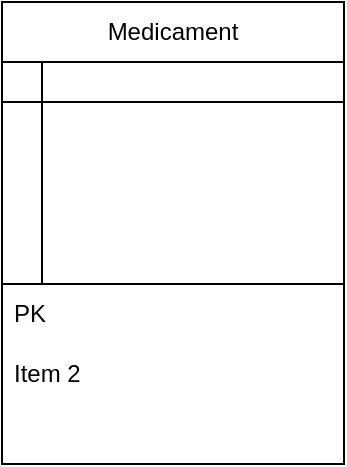 <mxfile version="21.3.2" type="github">
  <diagram name="Страница 1" id="qZt4wcyKQcJxALjbdxPp">
    <mxGraphModel dx="729" dy="393" grid="0" gridSize="10" guides="1" tooltips="1" connect="1" arrows="1" fold="1" page="1" pageScale="1" pageWidth="827" pageHeight="1169" background="#ffffff" math="0" shadow="0">
      <root>
        <mxCell id="0" />
        <mxCell id="1" parent="0" />
        <mxCell id="a9Qnr16Q98hxMa5OrU3F-14" value="&lt;div style=&quot;text-align: justify;&quot;&gt;&lt;span style=&quot;background-color: rgb(255, 255, 255); color: rgb(0, 0, 0);&quot;&gt;Medicament&lt;/span&gt;&lt;/div&gt;" style="swimlane;fontStyle=0;childLayout=stackLayout;horizontal=1;startSize=30;horizontalStack=0;resizeParent=1;resizeParentMax=0;resizeLast=0;collapsible=1;marginBottom=0;whiteSpace=wrap;html=1;fillColor=#FFFFFF;strokeColor=#000000;swimlaneLine=1;" vertex="1" parent="1">
          <mxGeometry x="187" y="137" width="171" height="231" as="geometry">
            <mxRectangle x="180" y="180" width="45" height="30" as="alternateBounds" />
          </mxGeometry>
        </mxCell>
        <mxCell id="a9Qnr16Q98hxMa5OrU3F-45" value="" style="shape=internalStorage;whiteSpace=wrap;html=1;backgroundOutline=1;fillColor=#FFFFFF;strokeColor=#000000;" vertex="1" parent="a9Qnr16Q98hxMa5OrU3F-14">
          <mxGeometry y="30" width="171" height="111" as="geometry" />
        </mxCell>
        <mxCell id="a9Qnr16Q98hxMa5OrU3F-15" value="&lt;span style=&quot;background-color: rgb(255, 255, 255);&quot;&gt;&lt;font color=&quot;#000000&quot;&gt;PK&lt;/font&gt;&lt;/span&gt;" style="text;strokeColor=none;fillColor=none;align=left;verticalAlign=middle;spacingLeft=4;spacingRight=4;overflow=hidden;points=[[0,0.5],[1,0.5]];portConstraint=eastwest;rotatable=0;whiteSpace=wrap;html=1;" vertex="1" parent="a9Qnr16Q98hxMa5OrU3F-14">
          <mxGeometry y="141" width="171" height="30" as="geometry" />
        </mxCell>
        <mxCell id="a9Qnr16Q98hxMa5OrU3F-16" value="&lt;span style=&quot;background-color: rgb(255, 255, 255);&quot;&gt;&lt;font color=&quot;#000000&quot;&gt;Item 2&lt;/font&gt;&lt;/span&gt;" style="text;strokeColor=none;fillColor=none;align=left;verticalAlign=middle;spacingLeft=4;spacingRight=4;overflow=hidden;points=[[0,0.5],[1,0.5]];portConstraint=eastwest;rotatable=0;whiteSpace=wrap;html=1;" vertex="1" parent="a9Qnr16Q98hxMa5OrU3F-14">
          <mxGeometry y="171" width="171" height="30" as="geometry" />
        </mxCell>
        <mxCell id="a9Qnr16Q98hxMa5OrU3F-17" value="&lt;font style=&quot;background-color: rgb(255, 255, 255);&quot; color=&quot;#000000&quot;&gt;&lt;br&gt;&lt;/font&gt;" style="text;strokeColor=none;fillColor=none;align=left;verticalAlign=middle;spacingLeft=4;spacingRight=4;overflow=hidden;points=[[0,0.5],[1,0.5]];portConstraint=eastwest;rotatable=0;whiteSpace=wrap;html=1;" vertex="1" parent="a9Qnr16Q98hxMa5OrU3F-14">
          <mxGeometry y="201" width="171" height="30" as="geometry" />
        </mxCell>
      </root>
    </mxGraphModel>
  </diagram>
</mxfile>
